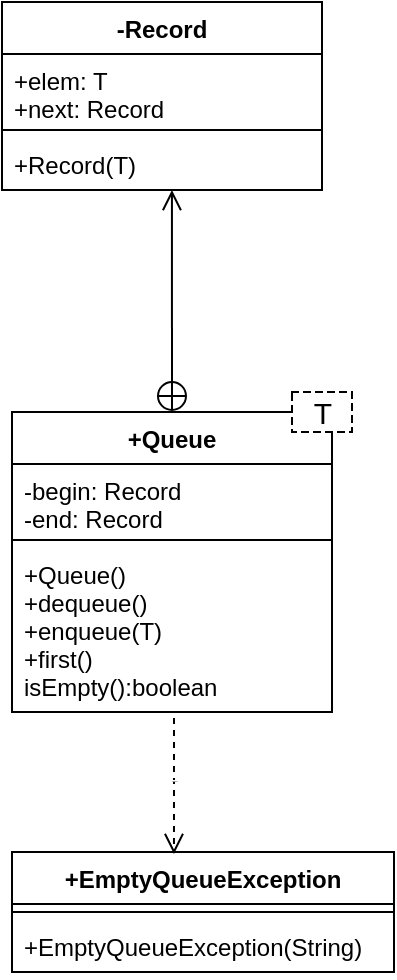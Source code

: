 <mxfile version="15.1.4" type="device"><diagram id="qbBPZwCdcwcI8rBQgqPn" name="Page-1"><mxGraphModel dx="1038" dy="496" grid="0" gridSize="10" guides="1" tooltips="1" connect="1" arrows="1" fold="1" page="1" pageScale="1" pageWidth="1200" pageHeight="1600" background="#ffffff" math="0" shadow="0"><root><mxCell id="0"/><mxCell id="1" parent="0"/><mxCell id="xqIF4FZp-5dhZTyMcJK1-1" value="+Queue" style="swimlane;fontStyle=1;align=center;verticalAlign=top;childLayout=stackLayout;horizontal=1;startSize=26;horizontalStack=0;resizeParent=1;resizeParentMax=0;resizeLast=0;collapsible=1;marginBottom=0;" parent="1" vertex="1"><mxGeometry x="520" y="680" width="160" height="150" as="geometry"/></mxCell><mxCell id="xqIF4FZp-5dhZTyMcJK1-2" value="-begin: Record&#xA;-end: Record" style="text;strokeColor=none;fillColor=none;align=left;verticalAlign=top;spacingLeft=4;spacingRight=4;overflow=hidden;rotatable=0;points=[[0,0.5],[1,0.5]];portConstraint=eastwest;" parent="xqIF4FZp-5dhZTyMcJK1-1" vertex="1"><mxGeometry y="26" width="160" height="34" as="geometry"/></mxCell><mxCell id="xqIF4FZp-5dhZTyMcJK1-3" value="" style="line;strokeWidth=1;fillColor=none;align=left;verticalAlign=middle;spacingTop=-1;spacingLeft=3;spacingRight=3;rotatable=0;labelPosition=right;points=[];portConstraint=eastwest;" parent="xqIF4FZp-5dhZTyMcJK1-1" vertex="1"><mxGeometry y="60" width="160" height="8" as="geometry"/></mxCell><mxCell id="xqIF4FZp-5dhZTyMcJK1-4" value="+Queue()&#xA;+dequeue()&#xA;+enqueue(T)&#xA;+first()&#xA;isEmpty():boolean&#xA;" style="text;strokeColor=none;fillColor=none;align=left;verticalAlign=top;spacingLeft=4;spacingRight=4;overflow=hidden;rotatable=0;points=[[0,0.5],[1,0.5]];portConstraint=eastwest;" parent="xqIF4FZp-5dhZTyMcJK1-1" vertex="1"><mxGeometry y="68" width="160" height="82" as="geometry"/></mxCell><mxCell id="xqIF4FZp-5dhZTyMcJK1-5" value="+EmptyQueueException" style="swimlane;fontStyle=1;align=center;verticalAlign=top;childLayout=stackLayout;horizontal=1;startSize=26;horizontalStack=0;resizeParent=1;resizeParentMax=0;resizeLast=0;collapsible=1;marginBottom=0;" parent="1" vertex="1"><mxGeometry x="520" y="900" width="191" height="60" as="geometry"/></mxCell><mxCell id="xqIF4FZp-5dhZTyMcJK1-7" value="" style="line;strokeWidth=1;fillColor=none;align=left;verticalAlign=middle;spacingTop=-1;spacingLeft=3;spacingRight=3;rotatable=0;labelPosition=right;points=[];portConstraint=eastwest;" parent="xqIF4FZp-5dhZTyMcJK1-5" vertex="1"><mxGeometry y="26" width="191" height="8" as="geometry"/></mxCell><mxCell id="xqIF4FZp-5dhZTyMcJK1-8" value="+EmptyQueueException(String)" style="text;strokeColor=none;fillColor=none;align=left;verticalAlign=top;spacingLeft=4;spacingRight=4;overflow=hidden;rotatable=0;points=[[0,0.5],[1,0.5]];portConstraint=eastwest;" parent="xqIF4FZp-5dhZTyMcJK1-5" vertex="1"><mxGeometry y="34" width="191" height="26" as="geometry"/></mxCell><mxCell id="xqIF4FZp-5dhZTyMcJK1-10" value="-Record" style="swimlane;fontStyle=1;align=center;verticalAlign=top;childLayout=stackLayout;horizontal=1;startSize=26;horizontalStack=0;resizeParent=1;resizeParentMax=0;resizeLast=0;collapsible=1;marginBottom=0;" parent="1" vertex="1"><mxGeometry x="515" y="475" width="160" height="94" as="geometry"/></mxCell><mxCell id="xqIF4FZp-5dhZTyMcJK1-11" value="+elem: T&#xA;+next: Record" style="text;strokeColor=none;fillColor=none;align=left;verticalAlign=top;spacingLeft=4;spacingRight=4;overflow=hidden;rotatable=0;points=[[0,0.5],[1,0.5]];portConstraint=eastwest;" parent="xqIF4FZp-5dhZTyMcJK1-10" vertex="1"><mxGeometry y="26" width="160" height="34" as="geometry"/></mxCell><mxCell id="xqIF4FZp-5dhZTyMcJK1-12" value="" style="line;strokeWidth=1;fillColor=none;align=left;verticalAlign=middle;spacingTop=-1;spacingLeft=3;spacingRight=3;rotatable=0;labelPosition=right;points=[];portConstraint=eastwest;" parent="xqIF4FZp-5dhZTyMcJK1-10" vertex="1"><mxGeometry y="60" width="160" height="8" as="geometry"/></mxCell><mxCell id="xqIF4FZp-5dhZTyMcJK1-13" value="+Record(T)" style="text;strokeColor=none;fillColor=none;align=left;verticalAlign=top;spacingLeft=4;spacingRight=4;overflow=hidden;rotatable=0;points=[[0,0.5],[1,0.5]];portConstraint=eastwest;" parent="xqIF4FZp-5dhZTyMcJK1-10" vertex="1"><mxGeometry y="68" width="160" height="26" as="geometry"/></mxCell><mxCell id="xqIF4FZp-5dhZTyMcJK1-14" value="" style="endArrow=open;startArrow=circlePlus;endFill=0;startFill=0;endSize=8;html=1;exitX=0.5;exitY=0;exitDx=0;exitDy=0;entryX=0.531;entryY=1;entryDx=0;entryDy=0;entryPerimeter=0;" parent="1" source="xqIF4FZp-5dhZTyMcJK1-1" target="xqIF4FZp-5dhZTyMcJK1-13" edge="1"><mxGeometry width="160" relative="1" as="geometry"><mxPoint x="720" y="810" as="sourcePoint"/><mxPoint x="600" y="578" as="targetPoint"/></mxGeometry></mxCell><mxCell id="qDomnMrj4xMZrHN1OTp8-1" value="return" style="html=1;verticalAlign=bottom;endArrow=open;dashed=1;endSize=8;fontSize=1;entryX=0.424;entryY=0.017;entryDx=0;entryDy=0;entryPerimeter=0;" parent="1" target="xqIF4FZp-5dhZTyMcJK1-5" edge="1"><mxGeometry relative="1" as="geometry"><mxPoint x="601" y="833" as="sourcePoint"/><mxPoint x="604" y="896" as="targetPoint"/></mxGeometry></mxCell><mxCell id="qDomnMrj4xMZrHN1OTp8-2" value="&lt;font style=&quot;font-size: 15px&quot;&gt;T&lt;/font&gt;" style="shape=partialRectangle;html=1;top=1;align=center;dashed=1;fontSize=1;" parent="1" vertex="1"><mxGeometry x="660" y="670" width="30" height="20" as="geometry"/></mxCell></root></mxGraphModel></diagram></mxfile>